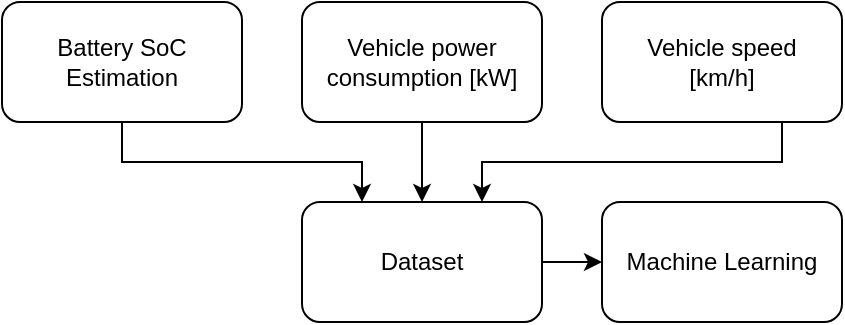 <mxfile version="16.5.1" type="device"><diagram id="z0GQ9KG_e-gkuGrKsq2B" name="Page-1"><mxGraphModel dx="918" dy="734" grid="1" gridSize="10" guides="1" tooltips="1" connect="1" arrows="1" fold="1" page="1" pageScale="1" pageWidth="850" pageHeight="1100" math="0" shadow="0"><root><mxCell id="0"/><mxCell id="1" parent="0"/><mxCell id="ZFxUl6cW8GbRTwTyWwCz-13" value="" style="edgeStyle=orthogonalEdgeStyle;rounded=0;jumpStyle=none;orthogonalLoop=1;jettySize=auto;html=1;" parent="1" source="ZFxUl6cW8GbRTwTyWwCz-1" target="ZFxUl6cW8GbRTwTyWwCz-7" edge="1"><mxGeometry relative="1" as="geometry"/></mxCell><mxCell id="ZFxUl6cW8GbRTwTyWwCz-1" value="Dataset" style="rounded=1;whiteSpace=wrap;html=1;" parent="1" vertex="1"><mxGeometry x="250" y="250" width="120" height="60" as="geometry"/></mxCell><mxCell id="ZFxUl6cW8GbRTwTyWwCz-12" value="" style="edgeStyle=orthogonalEdgeStyle;rounded=0;jumpStyle=none;orthogonalLoop=1;jettySize=auto;html=1;" parent="1" source="ZFxUl6cW8GbRTwTyWwCz-2" target="ZFxUl6cW8GbRTwTyWwCz-1" edge="1"><mxGeometry relative="1" as="geometry"/></mxCell><mxCell id="ZFxUl6cW8GbRTwTyWwCz-2" value="Vehicle power&lt;br&gt;consumption [kW]" style="rounded=1;whiteSpace=wrap;html=1;" parent="1" vertex="1"><mxGeometry x="250" y="150" width="120" height="60" as="geometry"/></mxCell><mxCell id="ZFxUl6cW8GbRTwTyWwCz-11" value="" style="edgeStyle=orthogonalEdgeStyle;rounded=0;jumpStyle=none;orthogonalLoop=1;jettySize=auto;html=1;" parent="1" source="ZFxUl6cW8GbRTwTyWwCz-3" target="ZFxUl6cW8GbRTwTyWwCz-1" edge="1"><mxGeometry relative="1" as="geometry"><Array as="points"><mxPoint x="490" y="230"/><mxPoint x="340" y="230"/></Array></mxGeometry></mxCell><mxCell id="ZFxUl6cW8GbRTwTyWwCz-3" value="Vehicle speed&lt;br&gt;[km/h]" style="rounded=1;whiteSpace=wrap;html=1;" parent="1" vertex="1"><mxGeometry x="400" y="150" width="120" height="60" as="geometry"/></mxCell><mxCell id="DNELRDoLpl6YEffJv26z-1" value="" style="edgeStyle=orthogonalEdgeStyle;rounded=0;orthogonalLoop=1;jettySize=auto;html=1;" edge="1" parent="1" source="ZFxUl6cW8GbRTwTyWwCz-6" target="ZFxUl6cW8GbRTwTyWwCz-1"><mxGeometry relative="1" as="geometry"><Array as="points"><mxPoint x="160" y="230"/><mxPoint x="280" y="230"/></Array></mxGeometry></mxCell><mxCell id="ZFxUl6cW8GbRTwTyWwCz-6" value="Battery SoC Estimation" style="rounded=1;whiteSpace=wrap;html=1;" parent="1" vertex="1"><mxGeometry x="100" y="150" width="120" height="60" as="geometry"/></mxCell><mxCell id="ZFxUl6cW8GbRTwTyWwCz-7" value="Machine Learning" style="rounded=1;whiteSpace=wrap;html=1;" parent="1" vertex="1"><mxGeometry x="400" y="250" width="120" height="60" as="geometry"/></mxCell></root></mxGraphModel></diagram></mxfile>